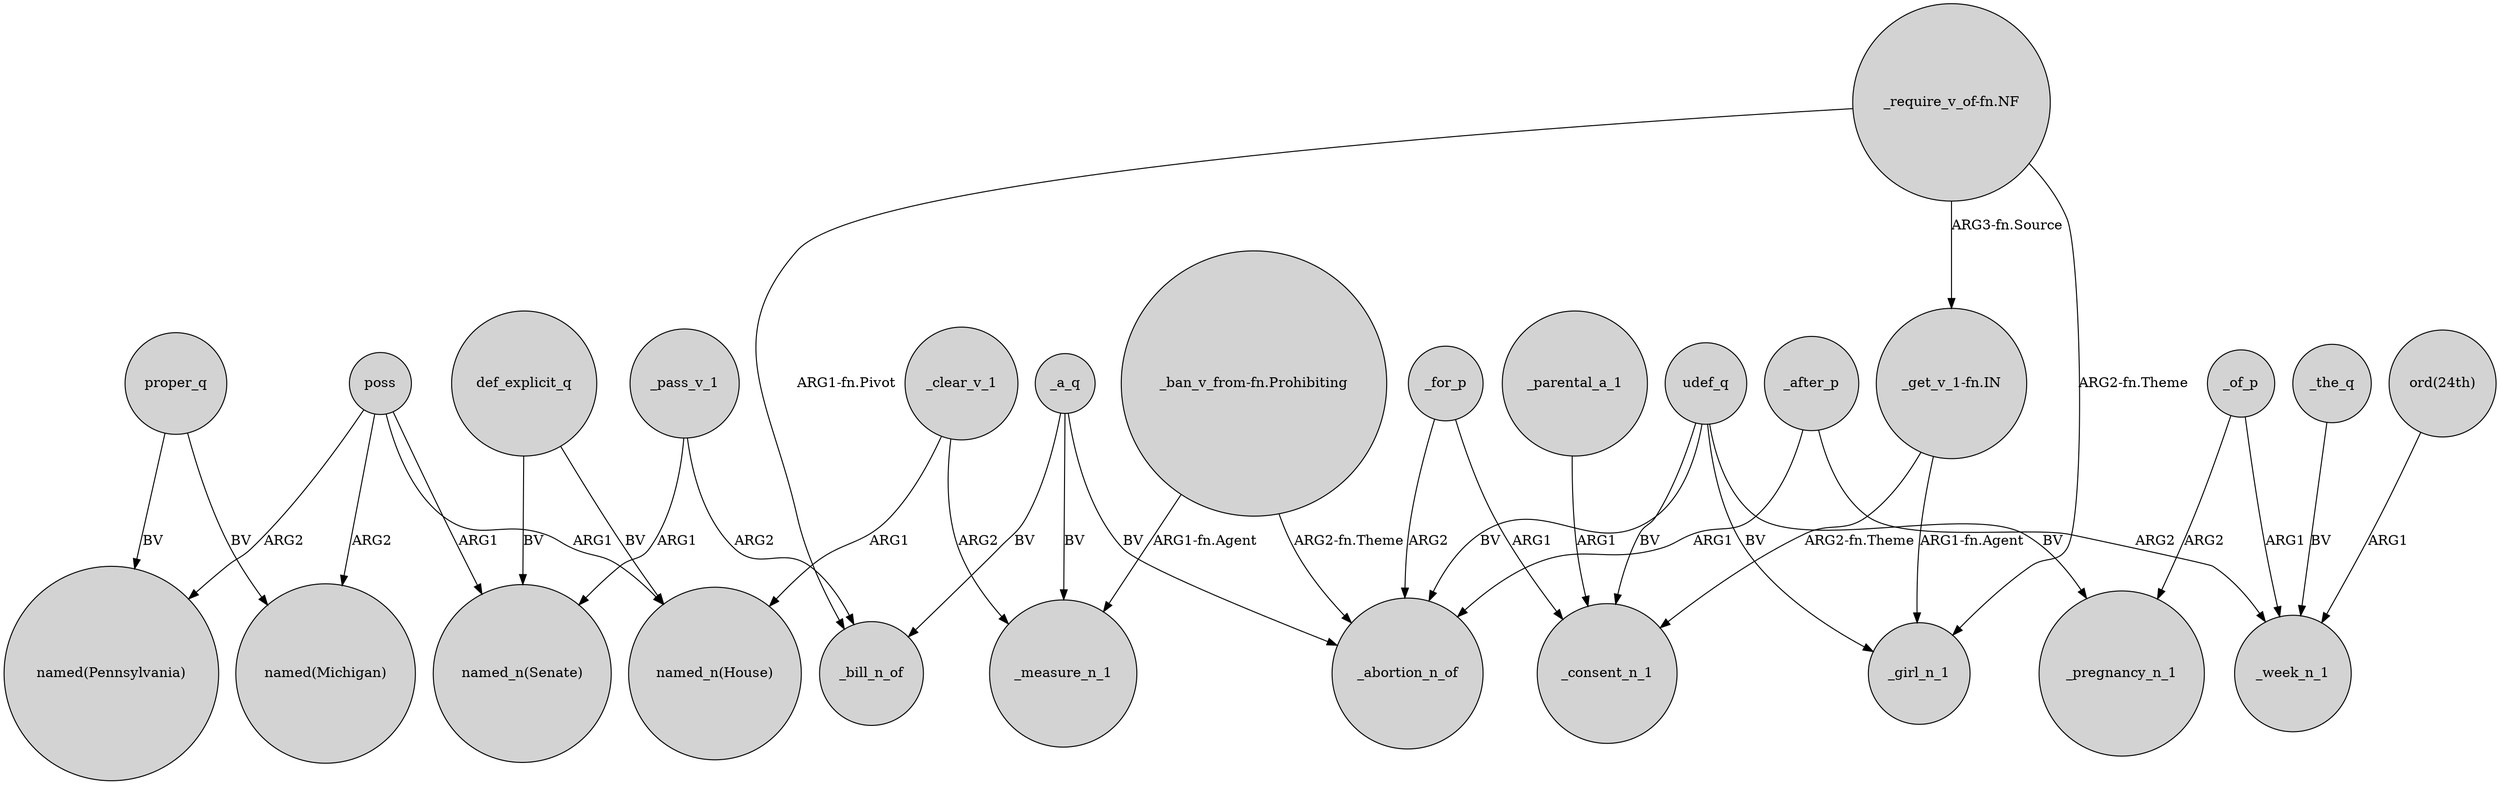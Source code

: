 digraph {
	node [shape=circle style=filled]
	poss -> "named(Michigan)" [label=ARG2]
	_pass_v_1 -> _bill_n_of [label=ARG2]
	def_explicit_q -> "named_n(House)" [label=BV]
	_clear_v_1 -> _measure_n_1 [label=ARG2]
	_for_p -> _abortion_n_of [label=ARG2]
	udef_q -> _girl_n_1 [label=BV]
	_a_q -> _bill_n_of [label=BV]
	_pass_v_1 -> "named_n(Senate)" [label=ARG1]
	"_ban_v_from-fn.Prohibiting" -> _measure_n_1 [label="ARG1-fn.Agent"]
	"_ban_v_from-fn.Prohibiting" -> _abortion_n_of [label="ARG2-fn.Theme"]
	_after_p -> _abortion_n_of [label=ARG1]
	"_get_v_1-fn.IN" -> _consent_n_1 [label="ARG2-fn.Theme"]
	_for_p -> _consent_n_1 [label=ARG1]
	_after_p -> _week_n_1 [label=ARG2]
	"_require_v_of-fn.NF" -> _girl_n_1 [label="ARG2-fn.Theme"]
	udef_q -> _pregnancy_n_1 [label=BV]
	_parental_a_1 -> _consent_n_1 [label=ARG1]
	_a_q -> _measure_n_1 [label=BV]
	"_require_v_of-fn.NF" -> "_get_v_1-fn.IN" [label="ARG3-fn.Source"]
	_clear_v_1 -> "named_n(House)" [label=ARG1]
	proper_q -> "named(Michigan)" [label=BV]
	poss -> "named(Pennsylvania)" [label=ARG2]
	_the_q -> _week_n_1 [label=BV]
	"_require_v_of-fn.NF" -> _bill_n_of [label="ARG1-fn.Pivot"]
	"_get_v_1-fn.IN" -> _girl_n_1 [label="ARG1-fn.Agent"]
	"ord(24th)" -> _week_n_1 [label=ARG1]
	poss -> "named_n(House)" [label=ARG1]
	poss -> "named_n(Senate)" [label=ARG1]
	udef_q -> _abortion_n_of [label=BV]
	def_explicit_q -> "named_n(Senate)" [label=BV]
	_of_p -> _week_n_1 [label=ARG1]
	proper_q -> "named(Pennsylvania)" [label=BV]
	_a_q -> _abortion_n_of [label=BV]
	_of_p -> _pregnancy_n_1 [label=ARG2]
	udef_q -> _consent_n_1 [label=BV]
}

